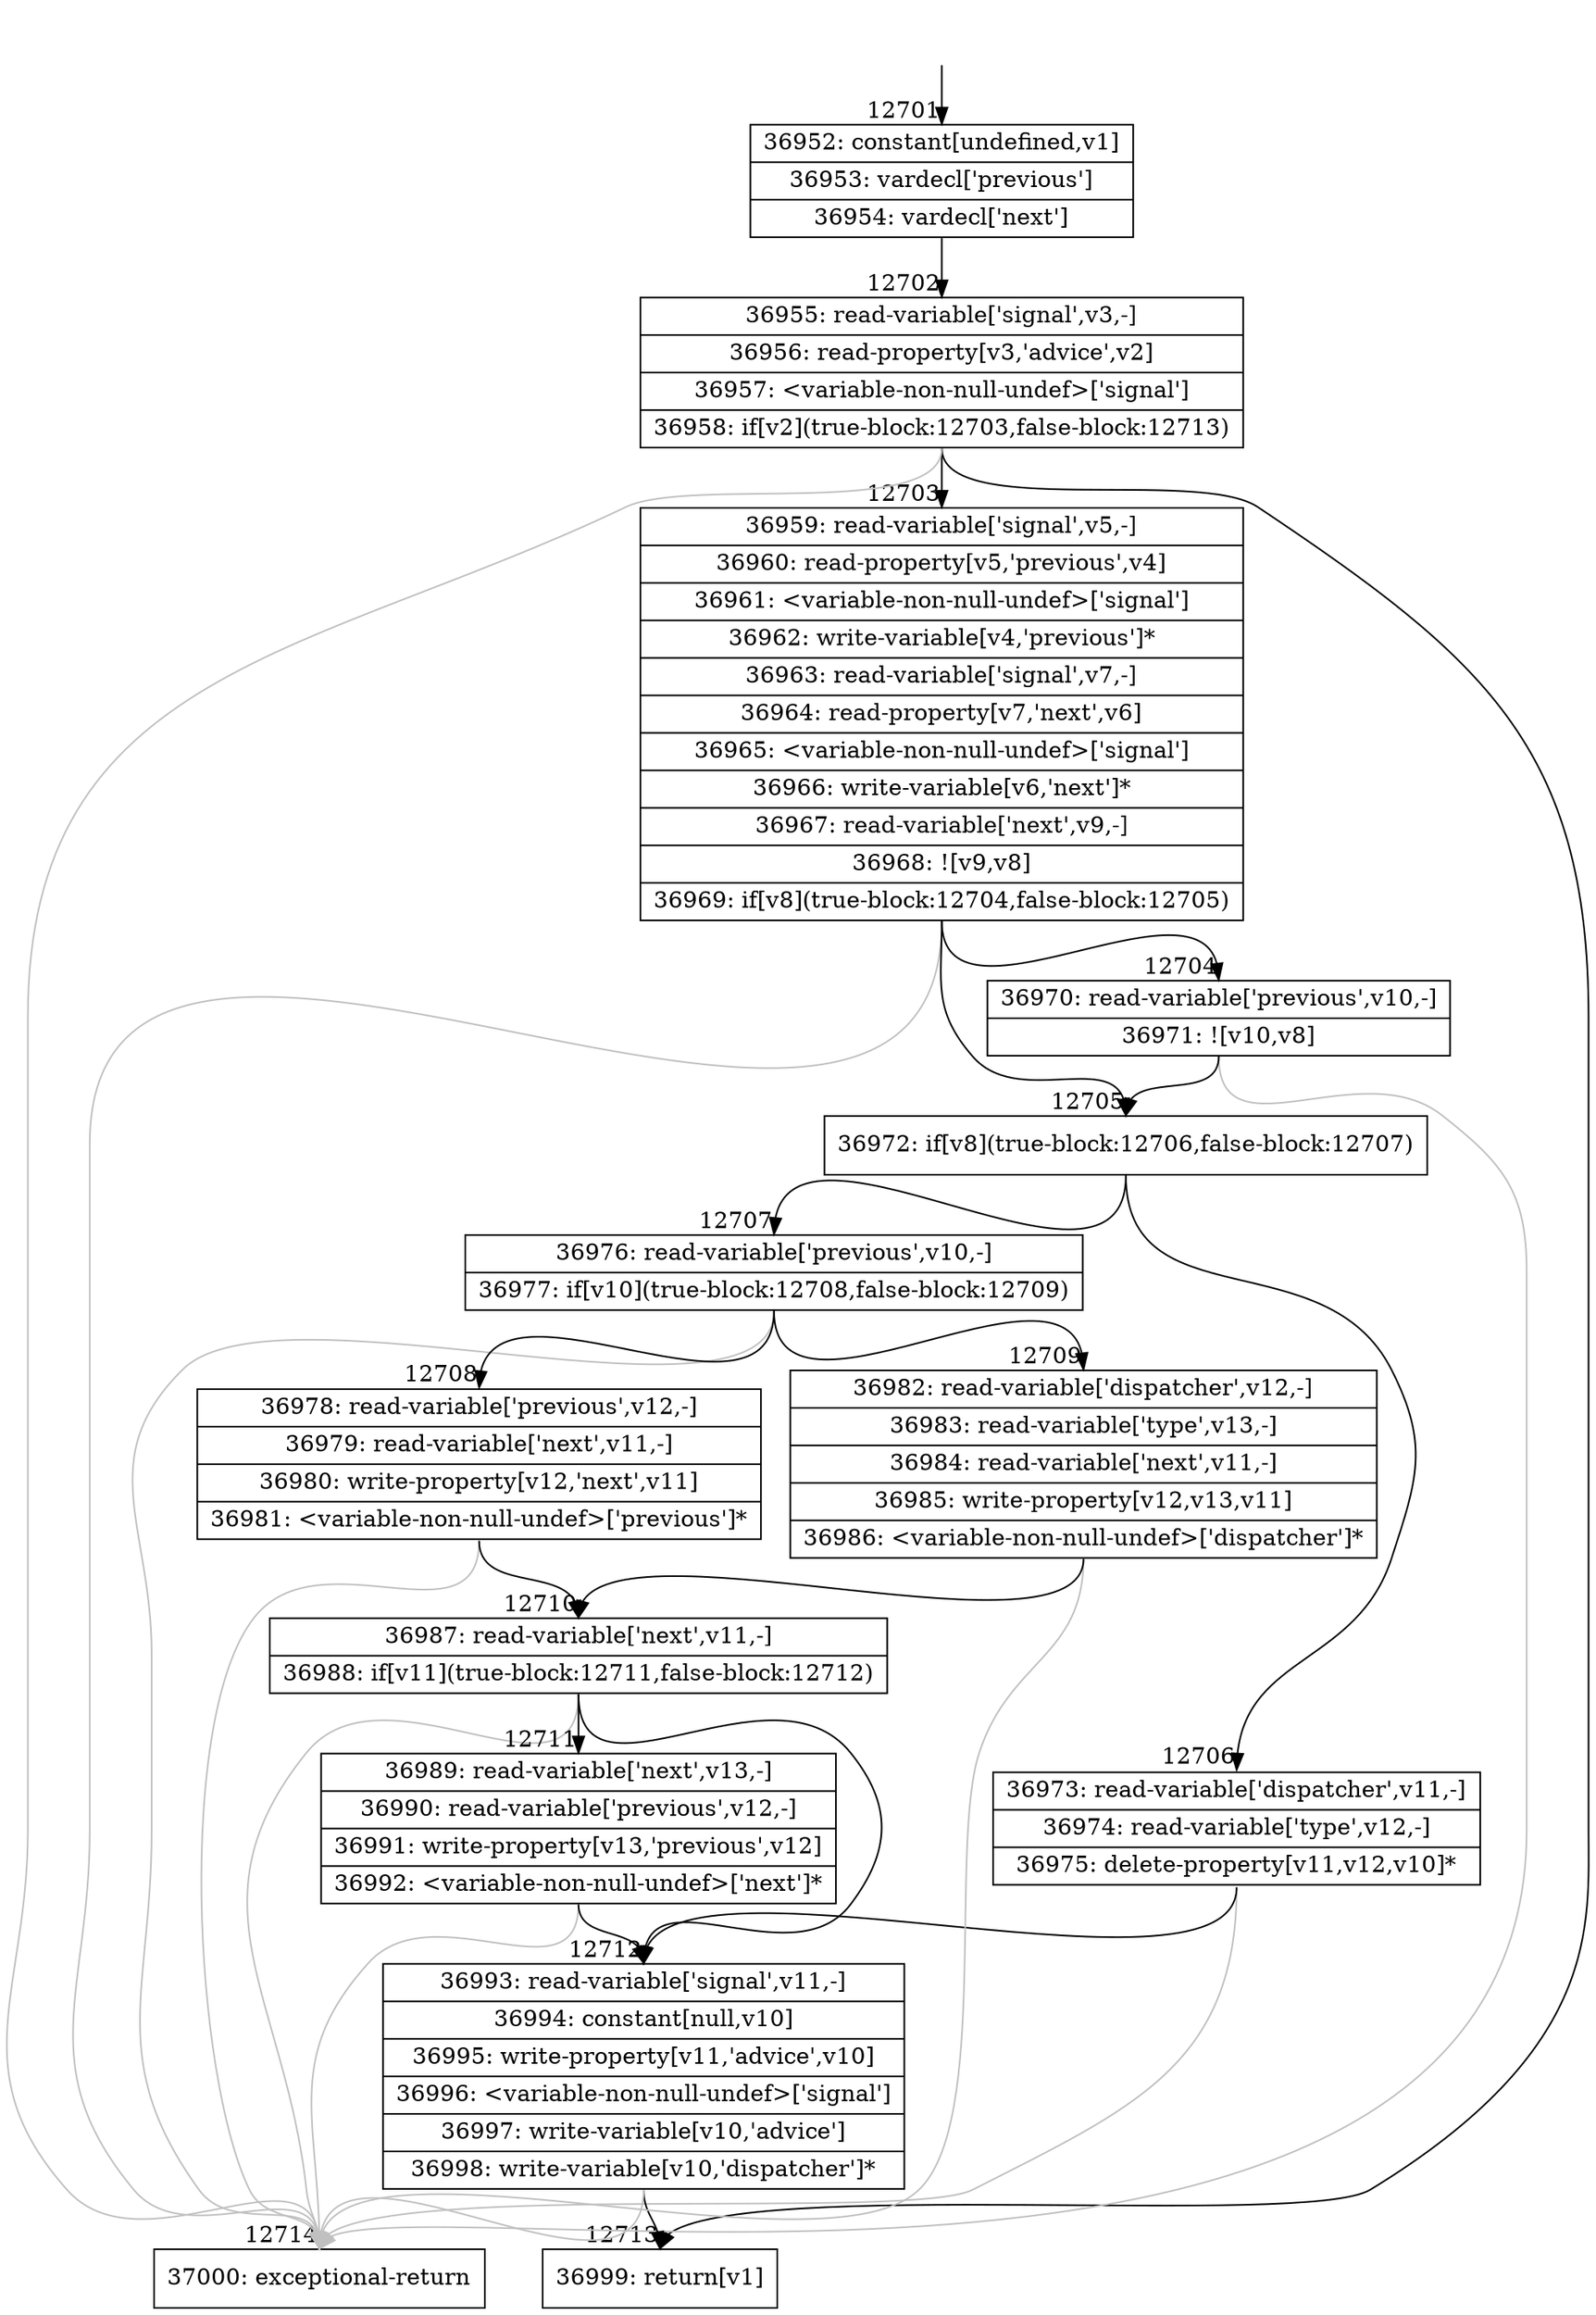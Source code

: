 digraph {
rankdir="TD"
BB_entry935[shape=none,label=""];
BB_entry935 -> BB12701 [tailport=s, headport=n, headlabel="    12701"]
BB12701 [shape=record label="{36952: constant[undefined,v1]|36953: vardecl['previous']|36954: vardecl['next']}" ] 
BB12701 -> BB12702 [tailport=s, headport=n, headlabel="      12702"]
BB12702 [shape=record label="{36955: read-variable['signal',v3,-]|36956: read-property[v3,'advice',v2]|36957: \<variable-non-null-undef\>['signal']|36958: if[v2](true-block:12703,false-block:12713)}" ] 
BB12702 -> BB12703 [tailport=s, headport=n, headlabel="      12703"]
BB12702 -> BB12713 [tailport=s, headport=n, headlabel="      12713"]
BB12702 -> BB12714 [tailport=s, headport=n, color=gray, headlabel="      12714"]
BB12703 [shape=record label="{36959: read-variable['signal',v5,-]|36960: read-property[v5,'previous',v4]|36961: \<variable-non-null-undef\>['signal']|36962: write-variable[v4,'previous']*|36963: read-variable['signal',v7,-]|36964: read-property[v7,'next',v6]|36965: \<variable-non-null-undef\>['signal']|36966: write-variable[v6,'next']*|36967: read-variable['next',v9,-]|36968: ![v9,v8]|36969: if[v8](true-block:12704,false-block:12705)}" ] 
BB12703 -> BB12705 [tailport=s, headport=n, headlabel="      12705"]
BB12703 -> BB12704 [tailport=s, headport=n, headlabel="      12704"]
BB12703 -> BB12714 [tailport=s, headport=n, color=gray]
BB12704 [shape=record label="{36970: read-variable['previous',v10,-]|36971: ![v10,v8]}" ] 
BB12704 -> BB12705 [tailport=s, headport=n]
BB12704 -> BB12714 [tailport=s, headport=n, color=gray]
BB12705 [shape=record label="{36972: if[v8](true-block:12706,false-block:12707)}" ] 
BB12705 -> BB12706 [tailport=s, headport=n, headlabel="      12706"]
BB12705 -> BB12707 [tailport=s, headport=n, headlabel="      12707"]
BB12706 [shape=record label="{36973: read-variable['dispatcher',v11,-]|36974: read-variable['type',v12,-]|36975: delete-property[v11,v12,v10]*}" ] 
BB12706 -> BB12712 [tailport=s, headport=n, headlabel="      12712"]
BB12706 -> BB12714 [tailport=s, headport=n, color=gray]
BB12707 [shape=record label="{36976: read-variable['previous',v10,-]|36977: if[v10](true-block:12708,false-block:12709)}" ] 
BB12707 -> BB12708 [tailport=s, headport=n, headlabel="      12708"]
BB12707 -> BB12709 [tailport=s, headport=n, headlabel="      12709"]
BB12707 -> BB12714 [tailport=s, headport=n, color=gray]
BB12708 [shape=record label="{36978: read-variable['previous',v12,-]|36979: read-variable['next',v11,-]|36980: write-property[v12,'next',v11]|36981: \<variable-non-null-undef\>['previous']*}" ] 
BB12708 -> BB12710 [tailport=s, headport=n, headlabel="      12710"]
BB12708 -> BB12714 [tailport=s, headport=n, color=gray]
BB12709 [shape=record label="{36982: read-variable['dispatcher',v12,-]|36983: read-variable['type',v13,-]|36984: read-variable['next',v11,-]|36985: write-property[v12,v13,v11]|36986: \<variable-non-null-undef\>['dispatcher']*}" ] 
BB12709 -> BB12710 [tailport=s, headport=n]
BB12709 -> BB12714 [tailport=s, headport=n, color=gray]
BB12710 [shape=record label="{36987: read-variable['next',v11,-]|36988: if[v11](true-block:12711,false-block:12712)}" ] 
BB12710 -> BB12711 [tailport=s, headport=n, headlabel="      12711"]
BB12710 -> BB12712 [tailport=s, headport=n]
BB12710 -> BB12714 [tailport=s, headport=n, color=gray]
BB12711 [shape=record label="{36989: read-variable['next',v13,-]|36990: read-variable['previous',v12,-]|36991: write-property[v13,'previous',v12]|36992: \<variable-non-null-undef\>['next']*}" ] 
BB12711 -> BB12712 [tailport=s, headport=n]
BB12711 -> BB12714 [tailport=s, headport=n, color=gray]
BB12712 [shape=record label="{36993: read-variable['signal',v11,-]|36994: constant[null,v10]|36995: write-property[v11,'advice',v10]|36996: \<variable-non-null-undef\>['signal']|36997: write-variable[v10,'advice']|36998: write-variable[v10,'dispatcher']*}" ] 
BB12712 -> BB12713 [tailport=s, headport=n]
BB12712 -> BB12714 [tailport=s, headport=n, color=gray]
BB12713 [shape=record label="{36999: return[v1]}" ] 
BB12714 [shape=record label="{37000: exceptional-return}" ] 
//#$~ 17832
}
